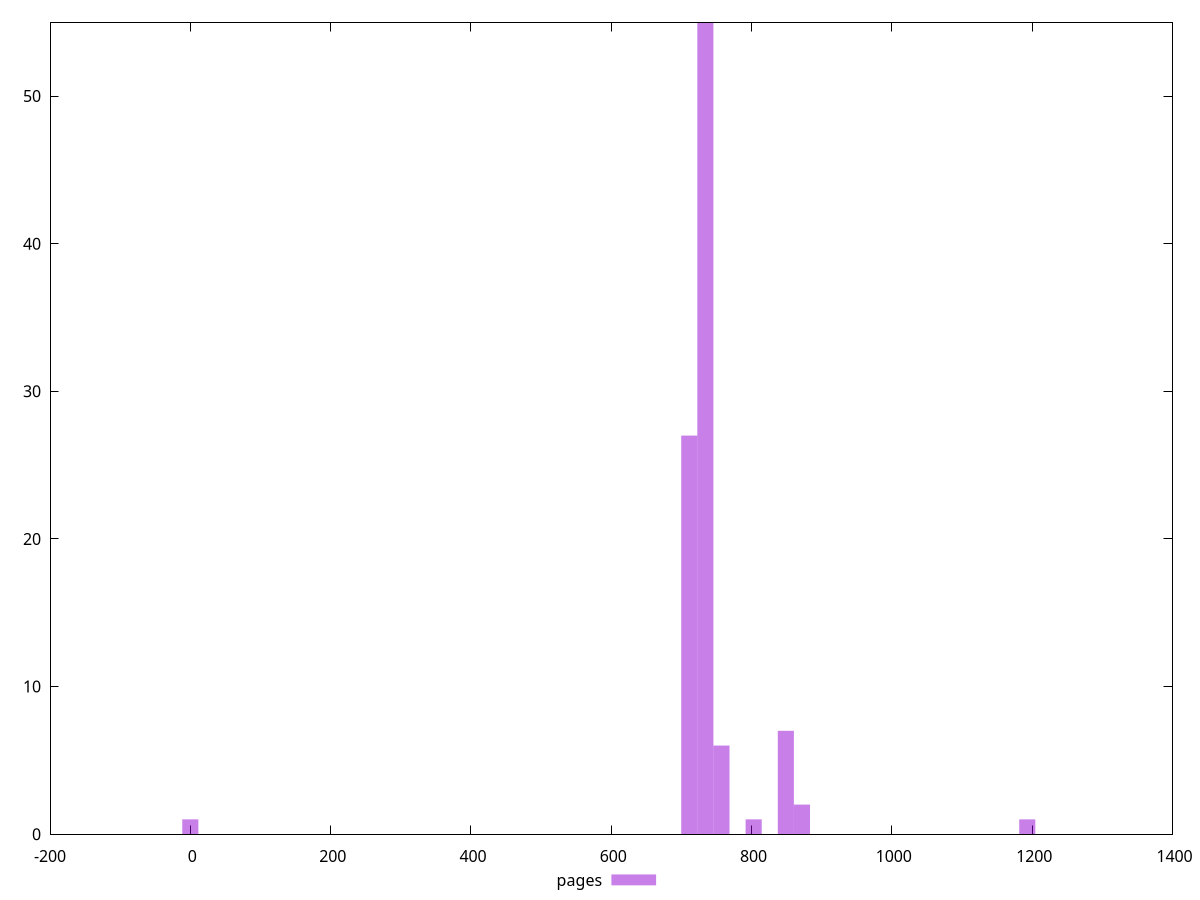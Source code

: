 $_pages <<EOF
1193.0062505679286 1
734.1576926571869 55
711.2152647616498 27
848.8698321348724 7
757.100120552724 6
0 1
802.9849763437982 1
871.8122600304094 2
EOF
set key outside below
set terminal pngcairo
set output "report_00005_2020-11-02T22-26-11.212Z/network-server-latency/pages//raw_hist.png"
set yrange [0:55]
set boxwidth 22.94242789553709
set style fill transparent solid 0.5 noborder
plot $_pages title "pages" with boxes ,